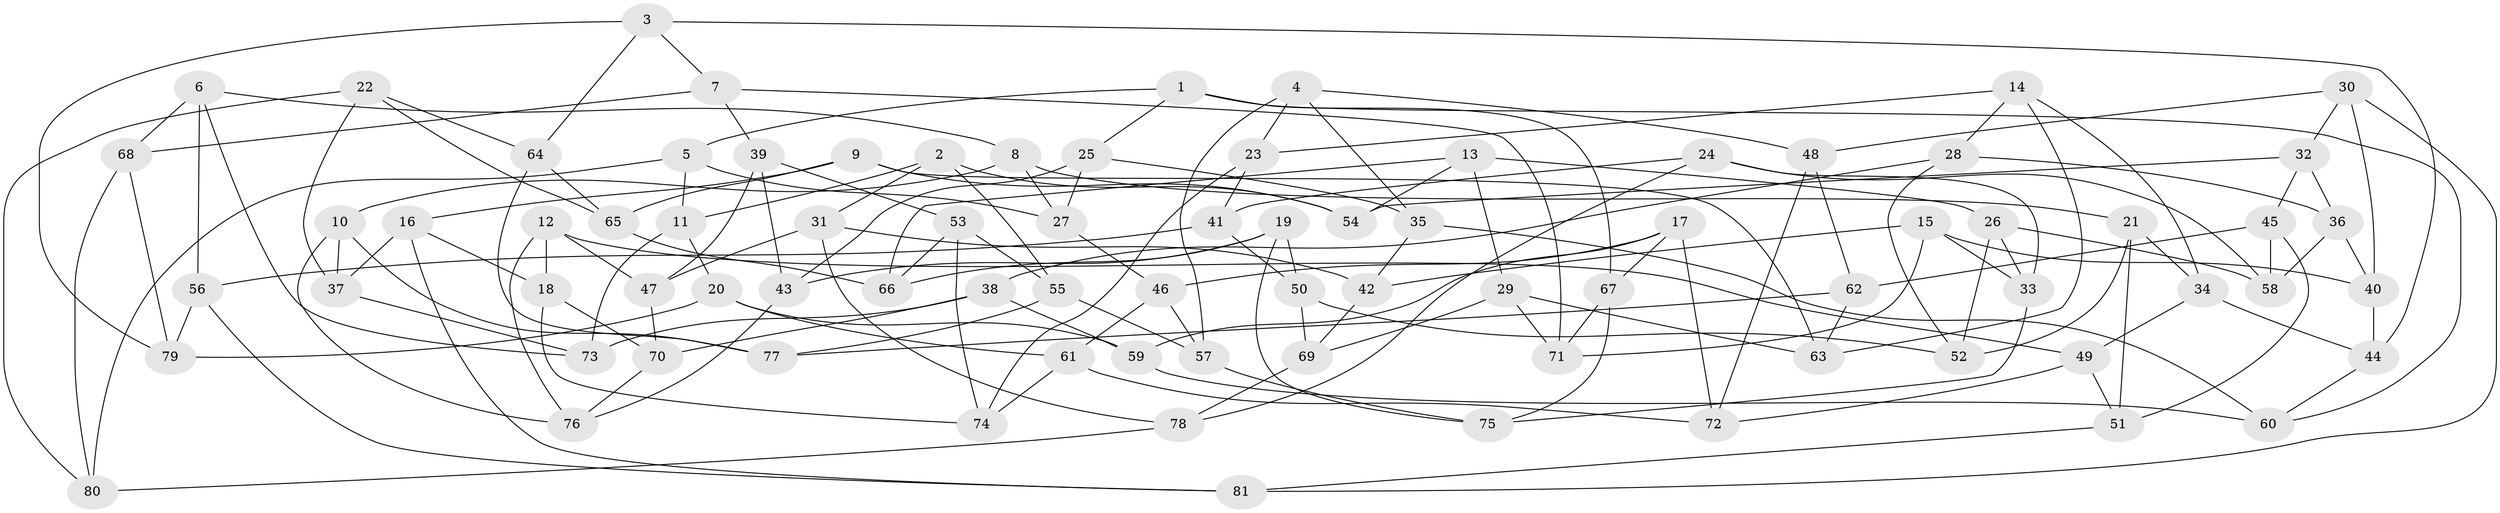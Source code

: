 // coarse degree distribution, {7: 0.44, 6: 0.24, 5: 0.12, 8: 0.2}
// Generated by graph-tools (version 1.1) at 2025/38/03/04/25 23:38:04]
// undirected, 81 vertices, 162 edges
graph export_dot {
  node [color=gray90,style=filled];
  1;
  2;
  3;
  4;
  5;
  6;
  7;
  8;
  9;
  10;
  11;
  12;
  13;
  14;
  15;
  16;
  17;
  18;
  19;
  20;
  21;
  22;
  23;
  24;
  25;
  26;
  27;
  28;
  29;
  30;
  31;
  32;
  33;
  34;
  35;
  36;
  37;
  38;
  39;
  40;
  41;
  42;
  43;
  44;
  45;
  46;
  47;
  48;
  49;
  50;
  51;
  52;
  53;
  54;
  55;
  56;
  57;
  58;
  59;
  60;
  61;
  62;
  63;
  64;
  65;
  66;
  67;
  68;
  69;
  70;
  71;
  72;
  73;
  74;
  75;
  76;
  77;
  78;
  79;
  80;
  81;
  1 -- 25;
  1 -- 5;
  1 -- 60;
  1 -- 67;
  2 -- 54;
  2 -- 55;
  2 -- 11;
  2 -- 31;
  3 -- 7;
  3 -- 64;
  3 -- 44;
  3 -- 79;
  4 -- 57;
  4 -- 23;
  4 -- 35;
  4 -- 48;
  5 -- 27;
  5 -- 11;
  5 -- 80;
  6 -- 56;
  6 -- 68;
  6 -- 8;
  6 -- 73;
  7 -- 39;
  7 -- 71;
  7 -- 68;
  8 -- 10;
  8 -- 21;
  8 -- 27;
  9 -- 16;
  9 -- 65;
  9 -- 63;
  9 -- 54;
  10 -- 76;
  10 -- 77;
  10 -- 37;
  11 -- 20;
  11 -- 73;
  12 -- 49;
  12 -- 47;
  12 -- 18;
  12 -- 76;
  13 -- 29;
  13 -- 54;
  13 -- 66;
  13 -- 26;
  14 -- 28;
  14 -- 63;
  14 -- 23;
  14 -- 34;
  15 -- 40;
  15 -- 33;
  15 -- 42;
  15 -- 71;
  16 -- 37;
  16 -- 18;
  16 -- 81;
  17 -- 59;
  17 -- 72;
  17 -- 67;
  17 -- 46;
  18 -- 70;
  18 -- 74;
  19 -- 50;
  19 -- 75;
  19 -- 66;
  19 -- 43;
  20 -- 61;
  20 -- 79;
  20 -- 59;
  21 -- 51;
  21 -- 52;
  21 -- 34;
  22 -- 37;
  22 -- 80;
  22 -- 65;
  22 -- 64;
  23 -- 41;
  23 -- 74;
  24 -- 41;
  24 -- 58;
  24 -- 78;
  24 -- 33;
  25 -- 35;
  25 -- 43;
  25 -- 27;
  26 -- 33;
  26 -- 58;
  26 -- 52;
  27 -- 46;
  28 -- 52;
  28 -- 38;
  28 -- 36;
  29 -- 71;
  29 -- 63;
  29 -- 69;
  30 -- 48;
  30 -- 81;
  30 -- 40;
  30 -- 32;
  31 -- 42;
  31 -- 47;
  31 -- 78;
  32 -- 45;
  32 -- 36;
  32 -- 54;
  33 -- 75;
  34 -- 49;
  34 -- 44;
  35 -- 42;
  35 -- 60;
  36 -- 58;
  36 -- 40;
  37 -- 73;
  38 -- 73;
  38 -- 59;
  38 -- 70;
  39 -- 53;
  39 -- 43;
  39 -- 47;
  40 -- 44;
  41 -- 50;
  41 -- 56;
  42 -- 69;
  43 -- 76;
  44 -- 60;
  45 -- 62;
  45 -- 58;
  45 -- 51;
  46 -- 57;
  46 -- 61;
  47 -- 70;
  48 -- 62;
  48 -- 72;
  49 -- 51;
  49 -- 72;
  50 -- 52;
  50 -- 69;
  51 -- 81;
  53 -- 74;
  53 -- 66;
  53 -- 55;
  55 -- 77;
  55 -- 57;
  56 -- 79;
  56 -- 81;
  57 -- 75;
  59 -- 60;
  61 -- 72;
  61 -- 74;
  62 -- 77;
  62 -- 63;
  64 -- 65;
  64 -- 77;
  65 -- 66;
  67 -- 71;
  67 -- 75;
  68 -- 80;
  68 -- 79;
  69 -- 78;
  70 -- 76;
  78 -- 80;
}

